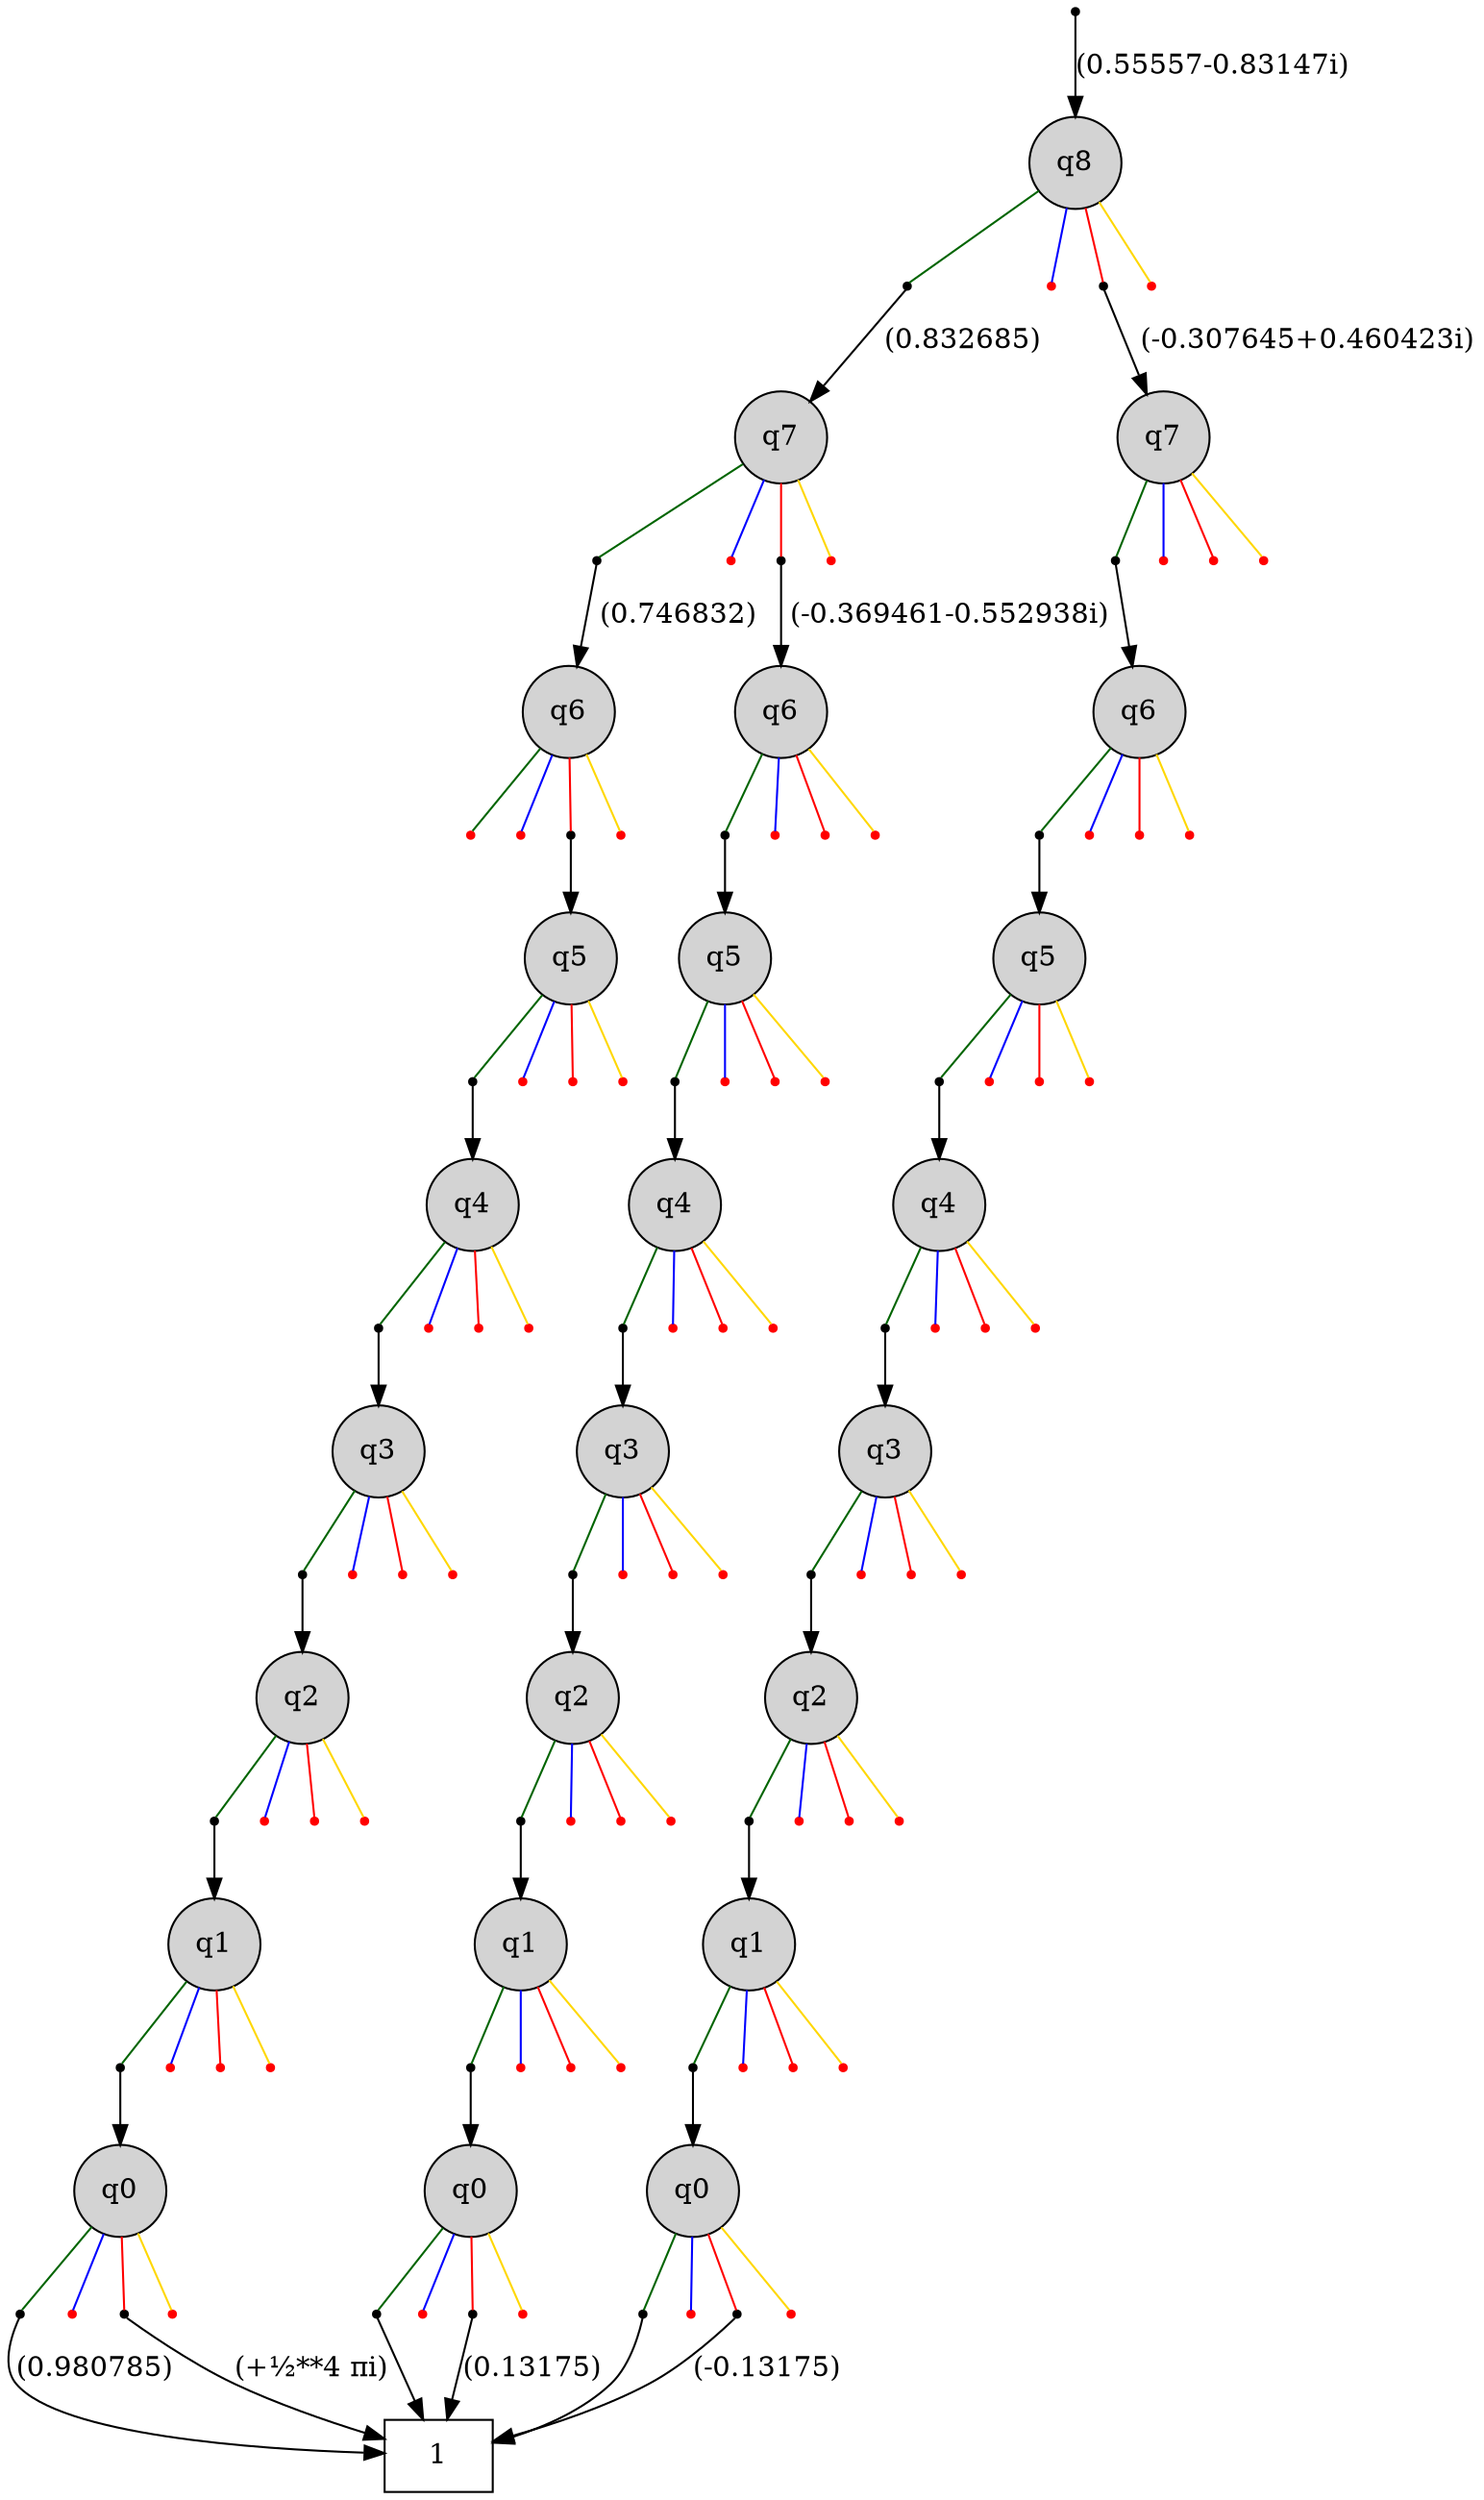 digraph "DD" {
graph [center=true, ordering=out];
node [shape=circle, center=true];
"T" [ shape = box, label="1" ];
"R" [label="", shape=point];
"0" [ label="q8" ,style=filled, fillcolor=lightgray ];
"0h0"  [label="", shape=point];
"0h1"  [label="", shape=point , fillcolor=red, color=red];
"0h2"  [label="", shape=point];
"0h3"  [label="", shape=point , fillcolor=red, color=red];
"1" [ label="q7" ,style=filled, fillcolor=lightgray ];
"1h0"  [label="", shape=point];
"1h1"  [label="", shape=point , fillcolor=red, color=red];
"1h2"  [label="", shape=point];
"1h3"  [label="", shape=point , fillcolor=red, color=red];
"2" [ label="q7" ,style=filled, fillcolor=lightgray ];
"2h0"  [label="", shape=point];
"2h1"  [label="", shape=point , fillcolor=red, color=red];
"2h2"  [label="", shape=point , fillcolor=red, color=red];
"2h3"  [label="", shape=point , fillcolor=red, color=red];
"3" [ label="q6" ,style=filled, fillcolor=lightgray ];
"3h0"  [label="", shape=point , fillcolor=red, color=red];
"3h1"  [label="", shape=point , fillcolor=red, color=red];
"3h2"  [label="", shape=point];
"3h3"  [label="", shape=point , fillcolor=red, color=red];
"4" [ label="q6" ,style=filled, fillcolor=lightgray ];
"4h0"  [label="", shape=point];
"4h1"  [label="", shape=point , fillcolor=red, color=red];
"4h2"  [label="", shape=point , fillcolor=red, color=red];
"4h3"  [label="", shape=point , fillcolor=red, color=red];
"5" [ label="q6" ,style=filled, fillcolor=lightgray ];
"5h0"  [label="", shape=point];
"5h1"  [label="", shape=point , fillcolor=red, color=red];
"5h2"  [label="", shape=point , fillcolor=red, color=red];
"5h3"  [label="", shape=point , fillcolor=red, color=red];
"6" [ label="q5" ,style=filled, fillcolor=lightgray ];
"6h0"  [label="", shape=point];
"6h1"  [label="", shape=point , fillcolor=red, color=red];
"6h2"  [label="", shape=point , fillcolor=red, color=red];
"6h3"  [label="", shape=point , fillcolor=red, color=red];
"7" [ label="q5" ,style=filled, fillcolor=lightgray ];
"7h0"  [label="", shape=point];
"7h1"  [label="", shape=point , fillcolor=red, color=red];
"7h2"  [label="", shape=point , fillcolor=red, color=red];
"7h3"  [label="", shape=point , fillcolor=red, color=red];
"8" [ label="q5" ,style=filled, fillcolor=lightgray ];
"8h0"  [label="", shape=point];
"8h1"  [label="", shape=point , fillcolor=red, color=red];
"8h2"  [label="", shape=point , fillcolor=red, color=red];
"8h3"  [label="", shape=point , fillcolor=red, color=red];
"9" [ label="q4" ,style=filled, fillcolor=lightgray ];
"9h0"  [label="", shape=point];
"9h1"  [label="", shape=point , fillcolor=red, color=red];
"9h2"  [label="", shape=point , fillcolor=red, color=red];
"9h3"  [label="", shape=point , fillcolor=red, color=red];
"10" [ label="q4" ,style=filled, fillcolor=lightgray ];
"10h0"  [label="", shape=point];
"10h1"  [label="", shape=point , fillcolor=red, color=red];
"10h2"  [label="", shape=point , fillcolor=red, color=red];
"10h3"  [label="", shape=point , fillcolor=red, color=red];
"11" [ label="q4" ,style=filled, fillcolor=lightgray ];
"11h0"  [label="", shape=point];
"11h1"  [label="", shape=point , fillcolor=red, color=red];
"11h2"  [label="", shape=point , fillcolor=red, color=red];
"11h3"  [label="", shape=point , fillcolor=red, color=red];
"12" [ label="q3" ,style=filled, fillcolor=lightgray ];
"12h0"  [label="", shape=point];
"12h1"  [label="", shape=point , fillcolor=red, color=red];
"12h2"  [label="", shape=point , fillcolor=red, color=red];
"12h3"  [label="", shape=point , fillcolor=red, color=red];
"13" [ label="q3" ,style=filled, fillcolor=lightgray ];
"13h0"  [label="", shape=point];
"13h1"  [label="", shape=point , fillcolor=red, color=red];
"13h2"  [label="", shape=point , fillcolor=red, color=red];
"13h3"  [label="", shape=point , fillcolor=red, color=red];
"14" [ label="q3" ,style=filled, fillcolor=lightgray ];
"14h0"  [label="", shape=point];
"14h1"  [label="", shape=point , fillcolor=red, color=red];
"14h2"  [label="", shape=point , fillcolor=red, color=red];
"14h3"  [label="", shape=point , fillcolor=red, color=red];
"15" [ label="q2" ,style=filled, fillcolor=lightgray ];
"15h0"  [label="", shape=point];
"15h1"  [label="", shape=point , fillcolor=red, color=red];
"15h2"  [label="", shape=point , fillcolor=red, color=red];
"15h3"  [label="", shape=point , fillcolor=red, color=red];
"16" [ label="q2" ,style=filled, fillcolor=lightgray ];
"16h0"  [label="", shape=point];
"16h1"  [label="", shape=point , fillcolor=red, color=red];
"16h2"  [label="", shape=point , fillcolor=red, color=red];
"16h3"  [label="", shape=point , fillcolor=red, color=red];
"17" [ label="q2" ,style=filled, fillcolor=lightgray ];
"17h0"  [label="", shape=point];
"17h1"  [label="", shape=point , fillcolor=red, color=red];
"17h2"  [label="", shape=point , fillcolor=red, color=red];
"17h3"  [label="", shape=point , fillcolor=red, color=red];
"18" [ label="q1" ,style=filled, fillcolor=lightgray ];
"18h0"  [label="", shape=point];
"18h1"  [label="", shape=point , fillcolor=red, color=red];
"18h2"  [label="", shape=point , fillcolor=red, color=red];
"18h3"  [label="", shape=point , fillcolor=red, color=red];
"19" [ label="q1" ,style=filled, fillcolor=lightgray ];
"19h0"  [label="", shape=point];
"19h1"  [label="", shape=point , fillcolor=red, color=red];
"19h2"  [label="", shape=point , fillcolor=red, color=red];
"19h3"  [label="", shape=point , fillcolor=red, color=red];
"20" [ label="q1" ,style=filled, fillcolor=lightgray ];
"20h0"  [label="", shape=point];
"20h1"  [label="", shape=point , fillcolor=red, color=red];
"20h2"  [label="", shape=point , fillcolor=red, color=red];
"20h3"  [label="", shape=point , fillcolor=red, color=red];
"21" [ label="q0" ,style=filled, fillcolor=lightgray ];
"21h0"  [label="", shape=point ];
"21h1"  [label="", shape=point , fillcolor=red, color=red];
"21h2"  [label="", shape=point ];
"21h3"  [label="", shape=point , fillcolor=red, color=red];
"22" [ label="q0" ,style=filled, fillcolor=lightgray ];
"22h0"  [label="", shape=point ];
"22h1"  [label="", shape=point , fillcolor=red, color=red];
"22h2"  [label="", shape=point ];
"22h3"  [label="", shape=point , fillcolor=red, color=red];
"23" [ label="q0" ,style=filled, fillcolor=lightgray ];
"23h0"  [label="", shape=point ];
"23h1"  [label="", shape=point , fillcolor=red, color=red];
"23h2"  [label="", shape=point ];
"23h3"  [label="", shape=point , fillcolor=red, color=red];

"R" -> "0" [label="(0.55557-0.83147i)" ];
{rank=same; "0h0" "0h1" "0h2" "0h3"}
"0" -> "0h0" [arrowhead=none,color=darkgreen];
"0h0" -> "1" [label=" (0.832685)" ];
"0" -> "0h1" [arrowhead=none,color=blue];
"0" -> "0h2" [arrowhead=none,color=red];
"0h2" -> "2" [label=" (-0.307645+0.460423i)" ];
"0" -> "0h3" [arrowhead=none,color=gold];
{rank=same; "1h0" "1h1" "1h2" "1h3"}
"1" -> "1h0" [arrowhead=none,color=darkgreen];
"1h0" -> "3" [label=" (0.746832)" ];
"1" -> "1h1" [arrowhead=none,color=blue];
"1" -> "1h2" [arrowhead=none,color=red];
"1h2" -> "4" [label=" (-0.369461-0.552938i)" ];
"1" -> "1h3" [arrowhead=none,color=gold];
{rank=same; "2h0" "2h1" "2h2" "2h3"}
"2" -> "2h0" [arrowhead=none,color=darkgreen];
"2h0" -> "5";
"2" -> "2h1" [arrowhead=none,color=blue];
"2" -> "2h2" [arrowhead=none,color=red];
"2" -> "2h3" [arrowhead=none,color=gold];
{rank=same; "3h0" "3h1" "3h2" "3h3"}
"3" -> "3h0" [arrowhead=none,color=darkgreen];
"3" -> "3h1" [arrowhead=none,color=blue];
"3" -> "3h2" [arrowhead=none,color=red];
"3h2" -> "6";
"3" -> "3h3" [arrowhead=none,color=gold];
{rank=same; "4h0" "4h1" "4h2" "4h3"}
"4" -> "4h0" [arrowhead=none,color=darkgreen];
"4h0" -> "7";
"4" -> "4h1" [arrowhead=none,color=blue];
"4" -> "4h2" [arrowhead=none,color=red];
"4" -> "4h3" [arrowhead=none,color=gold];
{rank=same; "5h0" "5h1" "5h2" "5h3"}
"5" -> "5h0" [arrowhead=none,color=darkgreen];
"5h0" -> "8";
"5" -> "5h1" [arrowhead=none,color=blue];
"5" -> "5h2" [arrowhead=none,color=red];
"5" -> "5h3" [arrowhead=none,color=gold];
{rank=same; "6h0" "6h1" "6h2" "6h3"}
"6" -> "6h0" [arrowhead=none,color=darkgreen];
"6h0" -> "9";
"6" -> "6h1" [arrowhead=none,color=blue];
"6" -> "6h2" [arrowhead=none,color=red];
"6" -> "6h3" [arrowhead=none,color=gold];
{rank=same; "7h0" "7h1" "7h2" "7h3"}
"7" -> "7h0" [arrowhead=none,color=darkgreen];
"7h0" -> "10";
"7" -> "7h1" [arrowhead=none,color=blue];
"7" -> "7h2" [arrowhead=none,color=red];
"7" -> "7h3" [arrowhead=none,color=gold];
{rank=same; "8h0" "8h1" "8h2" "8h3"}
"8" -> "8h0" [arrowhead=none,color=darkgreen];
"8h0" -> "11";
"8" -> "8h1" [arrowhead=none,color=blue];
"8" -> "8h2" [arrowhead=none,color=red];
"8" -> "8h3" [arrowhead=none,color=gold];
{rank=same; "9h0" "9h1" "9h2" "9h3"}
"9" -> "9h0" [arrowhead=none,color=darkgreen];
"9h0" -> "12";
"9" -> "9h1" [arrowhead=none,color=blue];
"9" -> "9h2" [arrowhead=none,color=red];
"9" -> "9h3" [arrowhead=none,color=gold];
{rank=same; "10h0" "10h1" "10h2" "10h3"}
"10" -> "10h0" [arrowhead=none,color=darkgreen];
"10h0" -> "13";
"10" -> "10h1" [arrowhead=none,color=blue];
"10" -> "10h2" [arrowhead=none,color=red];
"10" -> "10h3" [arrowhead=none,color=gold];
{rank=same; "11h0" "11h1" "11h2" "11h3"}
"11" -> "11h0" [arrowhead=none,color=darkgreen];
"11h0" -> "14";
"11" -> "11h1" [arrowhead=none,color=blue];
"11" -> "11h2" [arrowhead=none,color=red];
"11" -> "11h3" [arrowhead=none,color=gold];
{rank=same; "12h0" "12h1" "12h2" "12h3"}
"12" -> "12h0" [arrowhead=none,color=darkgreen];
"12h0" -> "15";
"12" -> "12h1" [arrowhead=none,color=blue];
"12" -> "12h2" [arrowhead=none,color=red];
"12" -> "12h3" [arrowhead=none,color=gold];
{rank=same; "13h0" "13h1" "13h2" "13h3"}
"13" -> "13h0" [arrowhead=none,color=darkgreen];
"13h0" -> "16";
"13" -> "13h1" [arrowhead=none,color=blue];
"13" -> "13h2" [arrowhead=none,color=red];
"13" -> "13h3" [arrowhead=none,color=gold];
{rank=same; "14h0" "14h1" "14h2" "14h3"}
"14" -> "14h0" [arrowhead=none,color=darkgreen];
"14h0" -> "17";
"14" -> "14h1" [arrowhead=none,color=blue];
"14" -> "14h2" [arrowhead=none,color=red];
"14" -> "14h3" [arrowhead=none,color=gold];
{rank=same; "15h0" "15h1" "15h2" "15h3"}
"15" -> "15h0" [arrowhead=none,color=darkgreen];
"15h0" -> "18";
"15" -> "15h1" [arrowhead=none,color=blue];
"15" -> "15h2" [arrowhead=none,color=red];
"15" -> "15h3" [arrowhead=none,color=gold];
{rank=same; "16h0" "16h1" "16h2" "16h3"}
"16" -> "16h0" [arrowhead=none,color=darkgreen];
"16h0" -> "19";
"16" -> "16h1" [arrowhead=none,color=blue];
"16" -> "16h2" [arrowhead=none,color=red];
"16" -> "16h3" [arrowhead=none,color=gold];
{rank=same; "17h0" "17h1" "17h2" "17h3"}
"17" -> "17h0" [arrowhead=none,color=darkgreen];
"17h0" -> "20";
"17" -> "17h1" [arrowhead=none,color=blue];
"17" -> "17h2" [arrowhead=none,color=red];
"17" -> "17h3" [arrowhead=none,color=gold];
{rank=same; "18h0" "18h1" "18h2" "18h3"}
"18" -> "18h0" [arrowhead=none,color=darkgreen];
"18h0" -> "21";
"18" -> "18h1" [arrowhead=none,color=blue];
"18" -> "18h2" [arrowhead=none,color=red];
"18" -> "18h3" [arrowhead=none,color=gold];
{rank=same; "19h0" "19h1" "19h2" "19h3"}
"19" -> "19h0" [arrowhead=none,color=darkgreen];
"19h0" -> "22";
"19" -> "19h1" [arrowhead=none,color=blue];
"19" -> "19h2" [arrowhead=none,color=red];
"19" -> "19h3" [arrowhead=none,color=gold];
{rank=same; "20h0" "20h1" "20h2" "20h3"}
"20" -> "20h0" [arrowhead=none,color=darkgreen];
"20h0" -> "23";
"20" -> "20h1" [arrowhead=none,color=blue];
"20" -> "20h2" [arrowhead=none,color=red];
"20" -> "20h3" [arrowhead=none,color=gold];
{rank=same; "21h0" "21h1" "21h2" "21h3"}
"21" -> "21h0" [arrowhead=none,color=darkgreen];
"21h0"-> "T" [label= "(0.980785)", ];
"21" -> "21h1" [arrowhead=none,color=blue];
"21" -> "21h2" [arrowhead=none,color=red];
"21h2"-> "T" [label= "(+½**4 πi)", ];
"21" -> "21h3" [arrowhead=none,color=gold];
{rank=same; "22h0" "22h1" "22h2" "22h3"}
"22" -> "22h0" [arrowhead=none,color=darkgreen];
"22h0"-> "T";
"22" -> "22h1" [arrowhead=none,color=blue];
"22" -> "22h2" [arrowhead=none,color=red];
"22h2"-> "T" [label= "(0.13175)", ];
"22" -> "22h3" [arrowhead=none,color=gold];
{rank=same; "23h0" "23h1" "23h2" "23h3"}
"23" -> "23h0" [arrowhead=none,color=darkgreen];
"23h0"-> "T";
"23" -> "23h1" [arrowhead=none,color=blue];
"23" -> "23h2" [arrowhead=none,color=red];
"23h2"-> "T" [label= "(-0.13175)", ];
"23" -> "23h3" [arrowhead=none,color=gold];

}
